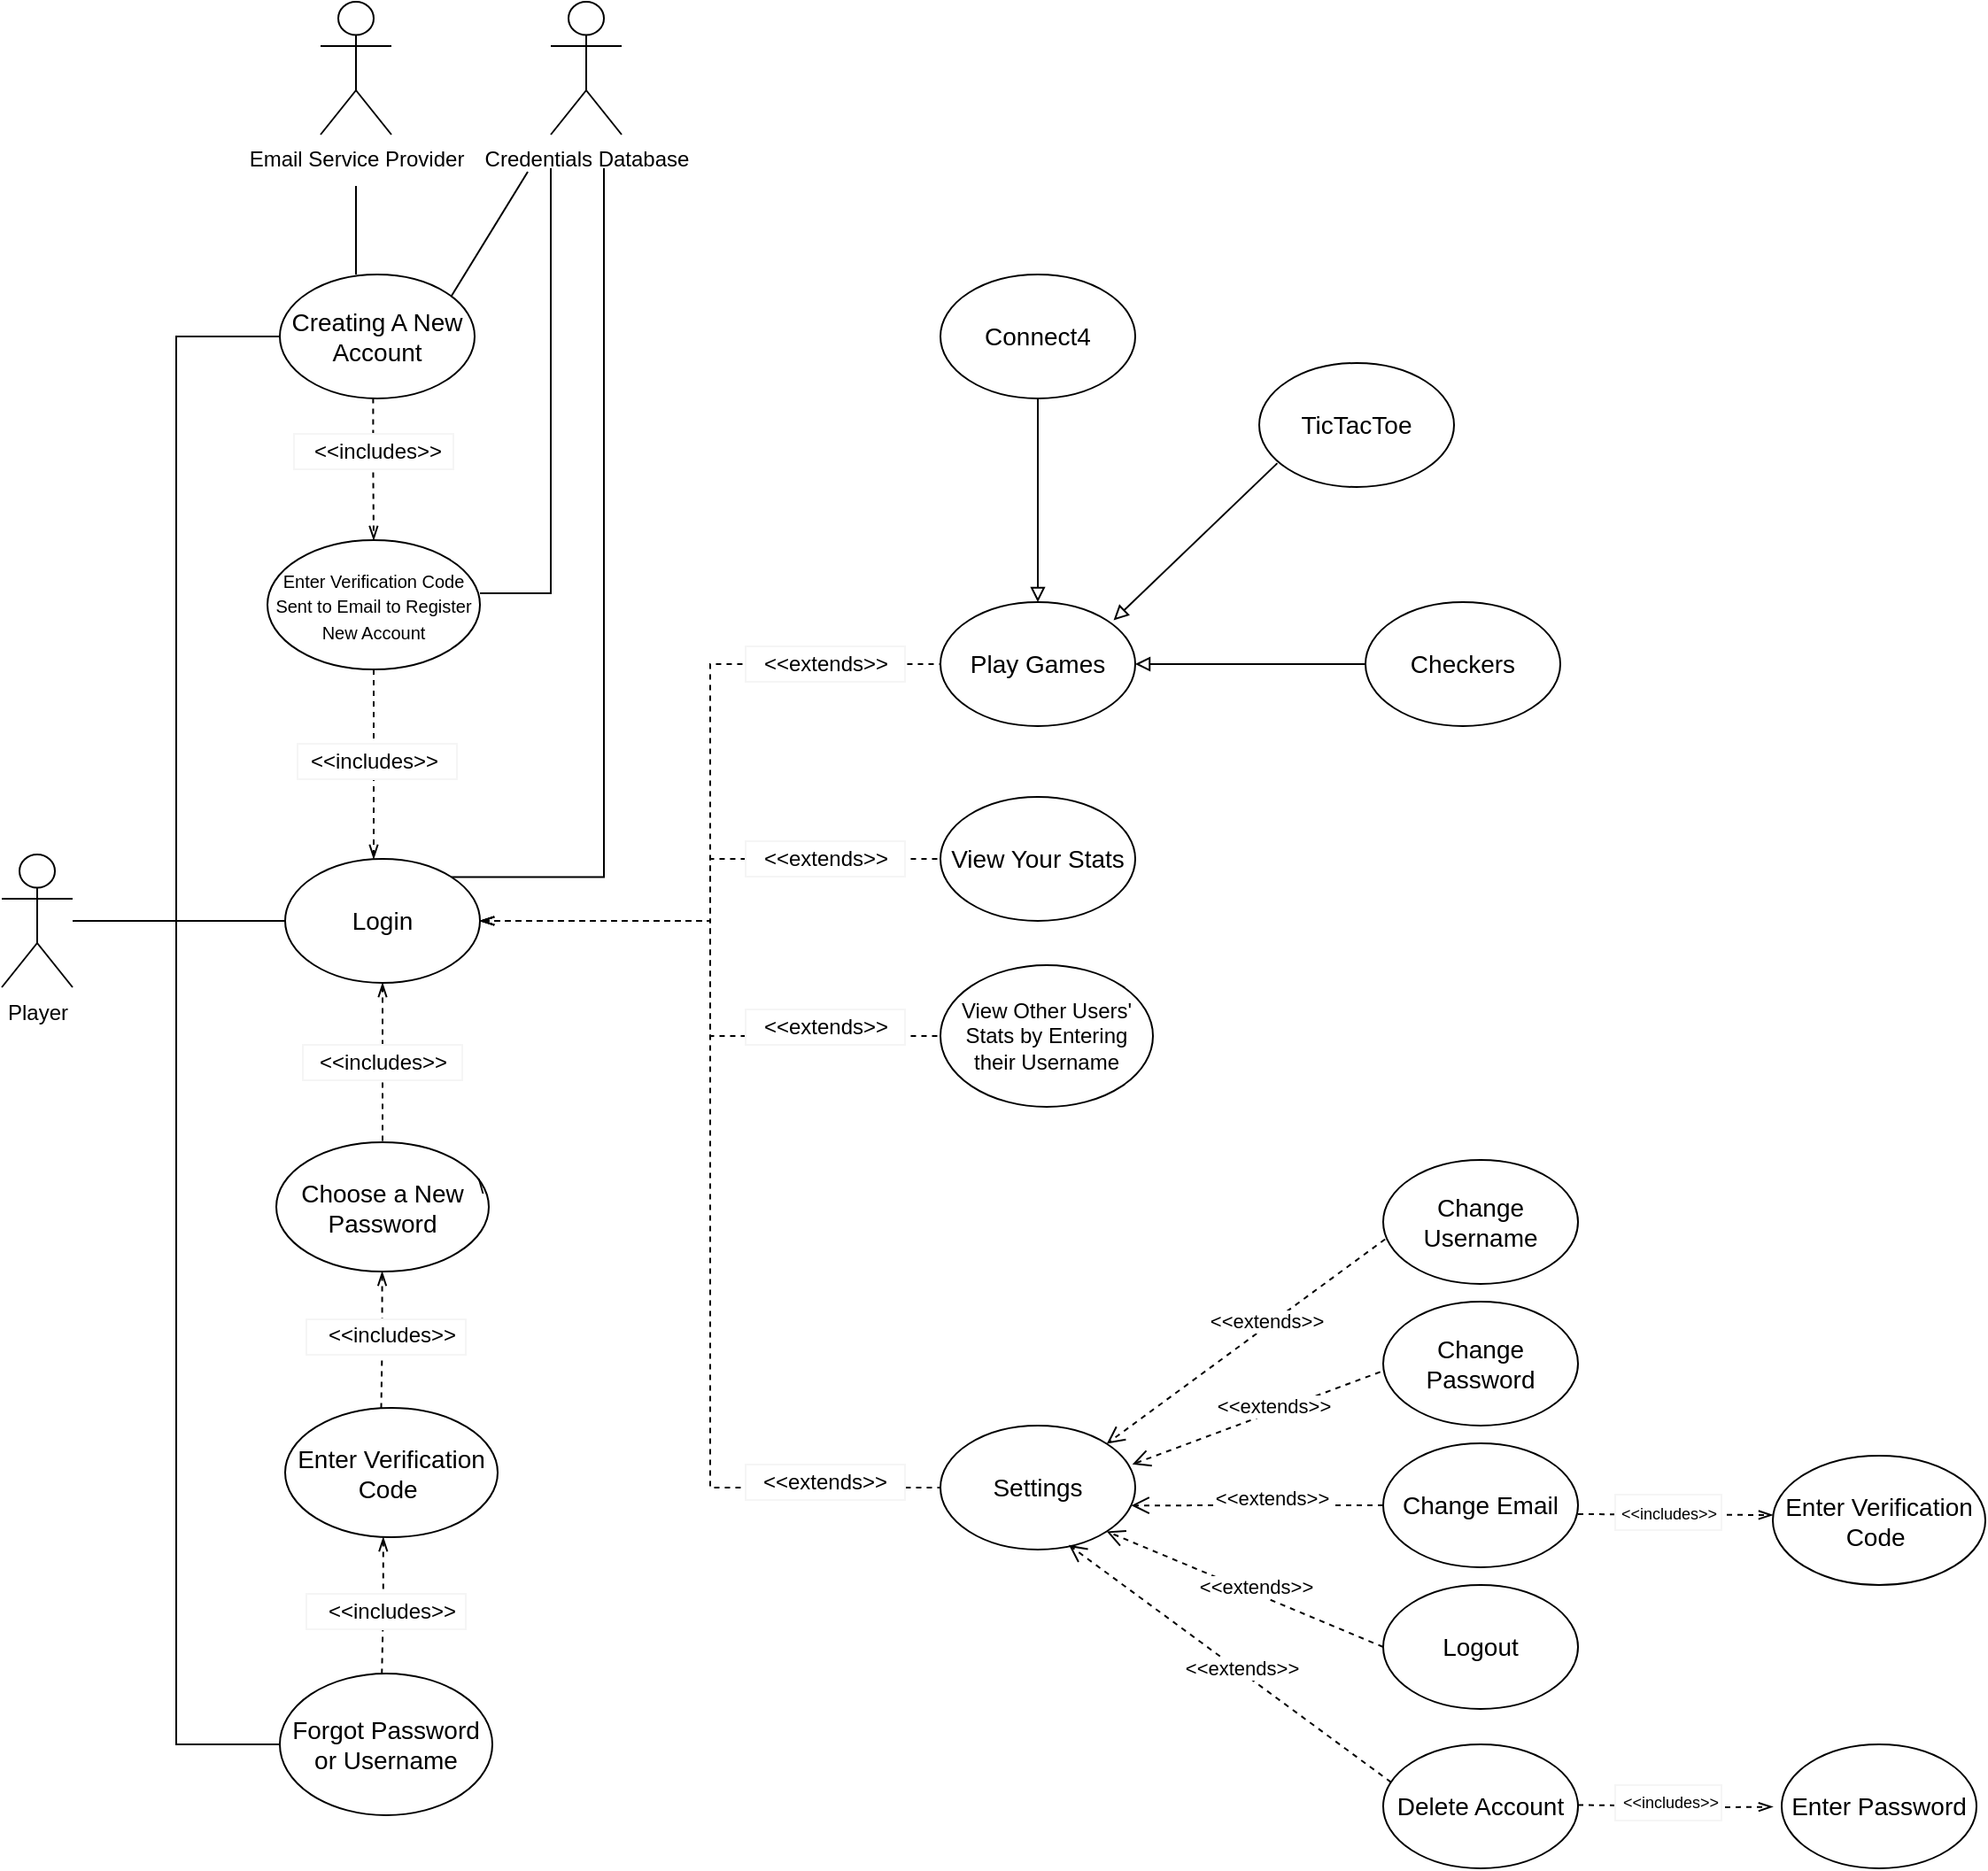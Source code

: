 <mxfile version="26.1.0">
  <diagram name="Page-1" id="gUZ5Bhf8hpHkQqqUEIgp">
    <mxGraphModel dx="1804" dy="1692" grid="1" gridSize="10" guides="1" tooltips="1" connect="1" arrows="1" fold="1" page="1" pageScale="1" pageWidth="850" pageHeight="1100" math="0" shadow="0">
      <root>
        <mxCell id="0" />
        <mxCell id="1" parent="0" />
        <mxCell id="hv0AoRBi-UAkbsu-fc5E-55" style="edgeStyle=orthogonalEdgeStyle;rounded=0;orthogonalLoop=1;jettySize=auto;html=1;entryX=0;entryY=0.5;entryDx=0;entryDy=0;endArrow=none;startFill=0;" parent="1" source="hv0AoRBi-UAkbsu-fc5E-2" target="hv0AoRBi-UAkbsu-fc5E-5" edge="1">
          <mxGeometry relative="1" as="geometry" />
        </mxCell>
        <mxCell id="hv0AoRBi-UAkbsu-fc5E-56" style="edgeStyle=orthogonalEdgeStyle;rounded=0;orthogonalLoop=1;jettySize=auto;html=1;entryX=0;entryY=0.5;entryDx=0;entryDy=0;endArrow=none;startFill=0;" parent="1" source="hv0AoRBi-UAkbsu-fc5E-2" target="hv0AoRBi-UAkbsu-fc5E-4" edge="1">
          <mxGeometry relative="1" as="geometry" />
        </mxCell>
        <mxCell id="hv0AoRBi-UAkbsu-fc5E-57" style="edgeStyle=orthogonalEdgeStyle;rounded=0;orthogonalLoop=1;jettySize=auto;html=1;entryX=0;entryY=0.5;entryDx=0;entryDy=0;endArrow=none;startFill=0;" parent="1" source="hv0AoRBi-UAkbsu-fc5E-2" target="hv0AoRBi-UAkbsu-fc5E-6" edge="1">
          <mxGeometry relative="1" as="geometry" />
        </mxCell>
        <mxCell id="hv0AoRBi-UAkbsu-fc5E-2" value="Player" style="shape=umlActor;verticalLabelPosition=bottom;verticalAlign=top;html=1;outlineConnect=0;" parent="1" vertex="1">
          <mxGeometry x="-40" y="227.5" width="40" height="75" as="geometry" />
        </mxCell>
        <mxCell id="hv0AoRBi-UAkbsu-fc5E-22" style="edgeStyle=orthogonalEdgeStyle;rounded=0;orthogonalLoop=1;jettySize=auto;html=1;exitX=1;exitY=0.5;exitDx=0;exitDy=0;entryX=0;entryY=0.5;entryDx=0;entryDy=0;dashed=1;startArrow=openThin;startFill=0;endArrow=none;" parent="1" source="hv0AoRBi-UAkbsu-fc5E-4" target="hv0AoRBi-UAkbsu-fc5E-18" edge="1">
          <mxGeometry relative="1" as="geometry" />
        </mxCell>
        <mxCell id="hv0AoRBi-UAkbsu-fc5E-23" style="edgeStyle=orthogonalEdgeStyle;rounded=0;orthogonalLoop=1;jettySize=auto;html=1;entryX=0;entryY=0.5;entryDx=0;entryDy=0;endArrow=none;startFill=0;startArrow=openThin;dashed=1;" parent="1" source="hv0AoRBi-UAkbsu-fc5E-4" target="hv0AoRBi-UAkbsu-fc5E-19" edge="1">
          <mxGeometry relative="1" as="geometry" />
        </mxCell>
        <mxCell id="hv0AoRBi-UAkbsu-fc5E-24" style="edgeStyle=orthogonalEdgeStyle;rounded=0;orthogonalLoop=1;jettySize=auto;html=1;entryX=0;entryY=0.5;entryDx=0;entryDy=0;dashed=1;endArrow=none;startFill=0;startArrow=openThin;" parent="1" source="hv0AoRBi-UAkbsu-fc5E-4" target="hv0AoRBi-UAkbsu-fc5E-20" edge="1">
          <mxGeometry relative="1" as="geometry" />
        </mxCell>
        <mxCell id="hv0AoRBi-UAkbsu-fc5E-25" style="edgeStyle=orthogonalEdgeStyle;rounded=0;orthogonalLoop=1;jettySize=auto;html=1;entryX=0;entryY=0.5;entryDx=0;entryDy=0;dashed=1;endArrow=none;startFill=0;startArrow=openThin;" parent="1" source="hv0AoRBi-UAkbsu-fc5E-4" target="hv0AoRBi-UAkbsu-fc5E-21" edge="1">
          <mxGeometry relative="1" as="geometry" />
        </mxCell>
        <mxCell id="hv0AoRBi-UAkbsu-fc5E-4" value="&lt;font style=&quot;font-size: 14px;&quot;&gt;Login&lt;/font&gt;" style="ellipse;whiteSpace=wrap;html=1;" parent="1" vertex="1">
          <mxGeometry x="120" y="230" width="110" height="70" as="geometry" />
        </mxCell>
        <mxCell id="hv0AoRBi-UAkbsu-fc5E-7" style="edgeStyle=orthogonalEdgeStyle;rounded=0;orthogonalLoop=1;jettySize=auto;html=1;endArrow=openThin;endFill=0;dashed=1;" parent="1" source="RwDEto-1E7bVGoXRoFTX-17" edge="1">
          <mxGeometry relative="1" as="geometry">
            <mxPoint x="170" y="230" as="targetPoint" />
          </mxGeometry>
        </mxCell>
        <mxCell id="hv0AoRBi-UAkbsu-fc5E-5" value="&lt;font style=&quot;font-size: 14px;&quot;&gt;Creating A New Account&lt;/font&gt;" style="ellipse;whiteSpace=wrap;html=1;" parent="1" vertex="1">
          <mxGeometry x="117" y="-100" width="110" height="70" as="geometry" />
        </mxCell>
        <mxCell id="hv0AoRBi-UAkbsu-fc5E-6" value="&lt;font style=&quot;font-size: 14px;&quot;&gt;Forgot Password or Username&lt;/font&gt;" style="ellipse;whiteSpace=wrap;html=1;" parent="1" vertex="1">
          <mxGeometry x="117" y="690" width="120" height="80" as="geometry" />
        </mxCell>
        <mxCell id="hv0AoRBi-UAkbsu-fc5E-13" style="edgeStyle=orthogonalEdgeStyle;rounded=0;orthogonalLoop=1;jettySize=auto;html=1;endArrow=none;endFill=0;dashed=1;startArrow=openThin;startFill=0;" parent="1" edge="1">
          <mxGeometry relative="1" as="geometry">
            <mxPoint x="175" y="300" as="sourcePoint" />
            <mxPoint x="175" y="390" as="targetPoint" />
          </mxGeometry>
        </mxCell>
        <mxCell id="hv0AoRBi-UAkbsu-fc5E-40" style="edgeStyle=orthogonalEdgeStyle;rounded=0;orthogonalLoop=1;jettySize=auto;html=1;entryX=0.5;entryY=1;entryDx=0;entryDy=0;endArrow=none;startFill=0;startArrow=block;" parent="1" source="hv0AoRBi-UAkbsu-fc5E-18" target="hv0AoRBi-UAkbsu-fc5E-37" edge="1">
          <mxGeometry relative="1" as="geometry" />
        </mxCell>
        <mxCell id="hv0AoRBi-UAkbsu-fc5E-18" value="&lt;span style=&quot;font-size: 14px;&quot;&gt;Play Games&lt;/span&gt;" style="ellipse;whiteSpace=wrap;html=1;" parent="1" vertex="1">
          <mxGeometry x="490" y="85" width="110" height="70" as="geometry" />
        </mxCell>
        <mxCell id="hv0AoRBi-UAkbsu-fc5E-19" value="&lt;span style=&quot;font-size: 14px;&quot;&gt;View Your Stats&lt;/span&gt;" style="ellipse;whiteSpace=wrap;html=1;" parent="1" vertex="1">
          <mxGeometry x="490" y="195" width="110" height="70" as="geometry" />
        </mxCell>
        <mxCell id="hv0AoRBi-UAkbsu-fc5E-20" value="&lt;font&gt;View Other Users&#39; Stats by Entering their Username&lt;/font&gt;" style="ellipse;whiteSpace=wrap;html=1;" parent="1" vertex="1">
          <mxGeometry x="490" y="290" width="120" height="80" as="geometry" />
        </mxCell>
        <mxCell id="hv0AoRBi-UAkbsu-fc5E-21" value="&lt;span style=&quot;font-size: 14px;&quot;&gt;Settings&lt;/span&gt;" style="ellipse;whiteSpace=wrap;html=1;" parent="1" vertex="1">
          <mxGeometry x="490" y="550" width="110" height="70" as="geometry" />
        </mxCell>
        <mxCell id="hv0AoRBi-UAkbsu-fc5E-27" value="" style="rounded=0;whiteSpace=wrap;html=1;shadow=0;fillColor=light-dark(#FFFFFF,var(--ge-dark-color, #121212));strokeColor=light-dark(#F5F5F5,#FFFFFF);" parent="1" vertex="1">
          <mxGeometry x="380" y="110" width="90" height="20" as="geometry" />
        </mxCell>
        <mxCell id="hv0AoRBi-UAkbsu-fc5E-28" value="&amp;lt;&amp;lt;extends&amp;gt;&amp;gt;" style="text;html=1;align=center;verticalAlign=middle;resizable=0;points=[];autosize=1;strokeColor=none;fillColor=none;" parent="1" vertex="1">
          <mxGeometry x="380" y="105" width="90" height="30" as="geometry" />
        </mxCell>
        <mxCell id="hv0AoRBi-UAkbsu-fc5E-31" value="" style="rounded=0;whiteSpace=wrap;html=1;shadow=0;fillColor=light-dark(#FFFFFF,var(--ge-dark-color, #121212));strokeColor=light-dark(#F5F5F5,#FFFFFF);" parent="1" vertex="1">
          <mxGeometry x="380" y="220" width="90" height="20" as="geometry" />
        </mxCell>
        <mxCell id="hv0AoRBi-UAkbsu-fc5E-32" value="&amp;lt;&amp;lt;extends&amp;gt;&amp;gt;" style="text;html=1;align=center;verticalAlign=middle;resizable=0;points=[];autosize=1;strokeColor=none;fillColor=none;" parent="1" vertex="1">
          <mxGeometry x="380" y="215" width="90" height="30" as="geometry" />
        </mxCell>
        <mxCell id="hv0AoRBi-UAkbsu-fc5E-33" value="" style="rounded=0;whiteSpace=wrap;html=1;shadow=0;fillColor=light-dark(#FFFFFF,var(--ge-dark-color, #121212));strokeColor=light-dark(#F5F5F5,#FFFFFF);" parent="1" vertex="1">
          <mxGeometry x="380" y="315" width="90" height="20" as="geometry" />
        </mxCell>
        <mxCell id="hv0AoRBi-UAkbsu-fc5E-34" value="&amp;lt;&amp;lt;extends&amp;gt;&amp;gt;" style="text;html=1;align=center;verticalAlign=middle;resizable=0;points=[];autosize=1;strokeColor=none;fillColor=none;" parent="1" vertex="1">
          <mxGeometry x="380" y="310" width="90" height="30" as="geometry" />
        </mxCell>
        <mxCell id="hv0AoRBi-UAkbsu-fc5E-35" value="&amp;lt;&amp;lt;extends&amp;gt;&amp;gt;" style="rounded=0;whiteSpace=wrap;html=1;shadow=0;fillColor=light-dark(#FFFFFF,var(--ge-dark-color, #121212));strokeColor=light-dark(#F5F5F5,#FFFFFF);" parent="1" vertex="1">
          <mxGeometry x="380" y="572" width="90" height="20" as="geometry" />
        </mxCell>
        <mxCell id="hv0AoRBi-UAkbsu-fc5E-37" value="&lt;span style=&quot;font-size: 14px;&quot;&gt;Connect4&lt;/span&gt;" style="ellipse;whiteSpace=wrap;html=1;" parent="1" vertex="1">
          <mxGeometry x="490" y="-100" width="110" height="70" as="geometry" />
        </mxCell>
        <mxCell id="hv0AoRBi-UAkbsu-fc5E-38" value="&lt;span style=&quot;font-size: 14px;&quot;&gt;TicTacToe&lt;/span&gt;" style="ellipse;whiteSpace=wrap;html=1;" parent="1" vertex="1">
          <mxGeometry x="670" y="-50" width="110" height="70" as="geometry" />
        </mxCell>
        <mxCell id="hv0AoRBi-UAkbsu-fc5E-48" style="edgeStyle=orthogonalEdgeStyle;rounded=0;orthogonalLoop=1;jettySize=auto;html=1;entryX=1;entryY=0.5;entryDx=0;entryDy=0;endArrow=block;startFill=0;startArrow=none;endFill=0;" parent="1" source="hv0AoRBi-UAkbsu-fc5E-39" target="hv0AoRBi-UAkbsu-fc5E-18" edge="1">
          <mxGeometry relative="1" as="geometry" />
        </mxCell>
        <mxCell id="hv0AoRBi-UAkbsu-fc5E-39" value="&lt;span style=&quot;font-size: 14px;&quot;&gt;Checkers&lt;/span&gt;" style="ellipse;whiteSpace=wrap;html=1;" parent="1" vertex="1">
          <mxGeometry x="730" y="85" width="110" height="70" as="geometry" />
        </mxCell>
        <mxCell id="hv0AoRBi-UAkbsu-fc5E-47" value="" style="endArrow=none;html=1;rounded=0;entryX=0.093;entryY=0.808;entryDx=0;entryDy=0;startFill=0;startArrow=block;exitX=1;exitY=0;exitDx=0;exitDy=0;entryPerimeter=0;" parent="1" target="hv0AoRBi-UAkbsu-fc5E-38" edge="1">
          <mxGeometry width="50" height="50" relative="1" as="geometry">
            <mxPoint x="587.781" y="95.251" as="sourcePoint" />
            <mxPoint x="659.999" y="9.999" as="targetPoint" />
          </mxGeometry>
        </mxCell>
        <mxCell id="hv0AoRBi-UAkbsu-fc5E-58" value="Credentials Database" style="shape=umlActor;verticalLabelPosition=bottom;verticalAlign=top;html=1;outlineConnect=0;" parent="1" vertex="1">
          <mxGeometry x="270" y="-254" width="40" height="75" as="geometry" />
        </mxCell>
        <mxCell id="hv0AoRBi-UAkbsu-fc5E-59" style="edgeStyle=orthogonalEdgeStyle;rounded=0;orthogonalLoop=1;jettySize=auto;html=1;exitX=1;exitY=0;exitDx=0;exitDy=0;endArrow=none;startFill=0;" parent="1" source="hv0AoRBi-UAkbsu-fc5E-4" edge="1">
          <mxGeometry relative="1" as="geometry">
            <mxPoint x="300" y="-160" as="targetPoint" />
            <Array as="points">
              <mxPoint x="300" y="240" />
              <mxPoint x="300" y="-150" />
            </Array>
          </mxGeometry>
        </mxCell>
        <mxCell id="hv0AoRBi-UAkbsu-fc5E-60" value="&lt;span style=&quot;font-size: 14px;&quot;&gt;Change Username&lt;/span&gt;" style="ellipse;whiteSpace=wrap;html=1;" parent="1" vertex="1">
          <mxGeometry x="740" y="400" width="110" height="70" as="geometry" />
        </mxCell>
        <mxCell id="1UMPwWOg4Kr4Hqtccibb-7" value="&amp;lt;&amp;lt;extends&amp;gt;&amp;gt;" style="html=1;verticalAlign=bottom;endArrow=open;dashed=1;endSize=8;curved=0;rounded=0;exitX=0.01;exitY=0.639;exitDx=0;exitDy=0;entryX=1;entryY=0;entryDx=0;entryDy=0;exitPerimeter=0;" parent="1" source="hv0AoRBi-UAkbsu-fc5E-60" target="hv0AoRBi-UAkbsu-fc5E-21" edge="1">
          <mxGeometry x="-0.108" y="5" relative="1" as="geometry">
            <mxPoint x="740.0" y="435" as="sourcePoint" />
            <mxPoint x="580" y="480" as="targetPoint" />
            <mxPoint as="offset" />
          </mxGeometry>
        </mxCell>
        <mxCell id="1UMPwWOg4Kr4Hqtccibb-8" value="&lt;span style=&quot;font-size: 14px;&quot;&gt;Change Password&lt;/span&gt;" style="ellipse;whiteSpace=wrap;html=1;" parent="1" vertex="1">
          <mxGeometry x="740" y="480" width="110" height="70" as="geometry" />
        </mxCell>
        <mxCell id="1UMPwWOg4Kr4Hqtccibb-9" value="&lt;span style=&quot;font-size: 14px;&quot;&gt;Change Email&lt;/span&gt;" style="ellipse;whiteSpace=wrap;html=1;" parent="1" vertex="1">
          <mxGeometry x="740" y="560" width="110" height="70" as="geometry" />
        </mxCell>
        <mxCell id="1UMPwWOg4Kr4Hqtccibb-10" value="&lt;span style=&quot;font-size: 14px;&quot;&gt;Logout&lt;/span&gt;" style="ellipse;whiteSpace=wrap;html=1;" parent="1" vertex="1">
          <mxGeometry x="740" y="640" width="110" height="70" as="geometry" />
        </mxCell>
        <mxCell id="1UMPwWOg4Kr4Hqtccibb-13" value="&amp;lt;&amp;lt;extends&amp;gt;&amp;gt;" style="html=1;verticalAlign=bottom;endArrow=open;dashed=1;endSize=8;curved=0;rounded=0;exitX=-0.015;exitY=0.567;exitDx=0;exitDy=0;entryX=0.985;entryY=0.313;entryDx=0;entryDy=0;exitPerimeter=0;entryPerimeter=0;" parent="1" source="1UMPwWOg4Kr4Hqtccibb-8" target="hv0AoRBi-UAkbsu-fc5E-21" edge="1">
          <mxGeometry x="-0.108" y="5" relative="1" as="geometry">
            <mxPoint x="756" y="459" as="sourcePoint" />
            <mxPoint x="600" y="560" as="targetPoint" />
            <mxPoint as="offset" />
          </mxGeometry>
        </mxCell>
        <mxCell id="1UMPwWOg4Kr4Hqtccibb-14" value="&amp;lt;&amp;lt;extends&amp;gt;&amp;gt;" style="html=1;verticalAlign=bottom;endArrow=open;dashed=1;endSize=8;curved=0;rounded=0;exitX=0;exitY=0.5;exitDx=0;exitDy=0;entryX=0.98;entryY=0.644;entryDx=0;entryDy=0;entryPerimeter=0;" parent="1" source="1UMPwWOg4Kr4Hqtccibb-9" target="hv0AoRBi-UAkbsu-fc5E-21" edge="1">
          <mxGeometry x="-0.108" y="5" relative="1" as="geometry">
            <mxPoint x="730" y="544" as="sourcePoint" />
            <mxPoint x="592" y="584" as="targetPoint" />
            <mxPoint as="offset" />
          </mxGeometry>
        </mxCell>
        <mxCell id="1UMPwWOg4Kr4Hqtccibb-15" value="&amp;lt;&amp;lt;extends&amp;gt;&amp;gt;" style="html=1;verticalAlign=bottom;endArrow=open;dashed=1;endSize=8;curved=0;rounded=0;exitX=0;exitY=0.5;exitDx=0;exitDy=0;entryX=1;entryY=1;entryDx=0;entryDy=0;" parent="1" source="1UMPwWOg4Kr4Hqtccibb-10" target="hv0AoRBi-UAkbsu-fc5E-21" edge="1">
          <mxGeometry x="-0.108" y="5" relative="1" as="geometry">
            <mxPoint x="740" y="670" as="sourcePoint" />
            <mxPoint x="584" y="771" as="targetPoint" />
            <mxPoint as="offset" />
          </mxGeometry>
        </mxCell>
        <mxCell id="1UMPwWOg4Kr4Hqtccibb-16" value="&lt;span style=&quot;font-size: 14px;&quot;&gt;Delete Account&lt;/span&gt;" style="ellipse;whiteSpace=wrap;html=1;" parent="1" vertex="1">
          <mxGeometry x="740" y="730" width="110" height="70" as="geometry" />
        </mxCell>
        <mxCell id="1UMPwWOg4Kr4Hqtccibb-17" value="&amp;lt;&amp;lt;extends&amp;gt;&amp;gt;" style="html=1;verticalAlign=bottom;endArrow=open;dashed=1;endSize=8;curved=0;rounded=0;exitX=0.041;exitY=0.306;exitDx=0;exitDy=0;entryX=0.659;entryY=0.963;entryDx=0;entryDy=0;entryPerimeter=0;exitPerimeter=0;" parent="1" source="1UMPwWOg4Kr4Hqtccibb-16" target="hv0AoRBi-UAkbsu-fc5E-21" edge="1">
          <mxGeometry x="-0.108" y="5" relative="1" as="geometry">
            <mxPoint x="740" y="765" as="sourcePoint" />
            <mxPoint x="584" y="680" as="targetPoint" />
            <mxPoint as="offset" />
          </mxGeometry>
        </mxCell>
        <mxCell id="RwDEto-1E7bVGoXRoFTX-5" style="edgeStyle=orthogonalEdgeStyle;rounded=0;orthogonalLoop=1;jettySize=auto;html=1;exitX=1;exitY=1;exitDx=0;exitDy=0;" parent="1" source="RwDEto-1E7bVGoXRoFTX-1" edge="1">
          <mxGeometry relative="1" as="geometry">
            <mxPoint x="222.842" y="580" as="targetPoint" />
          </mxGeometry>
        </mxCell>
        <mxCell id="RwDEto-1E7bVGoXRoFTX-1" value="&lt;font style=&quot;font-size: 14px;&quot;&gt;Enter Verification Code&amp;nbsp;&lt;/font&gt;" style="ellipse;whiteSpace=wrap;html=1;" parent="1" vertex="1">
          <mxGeometry x="120" y="540" width="120" height="73" as="geometry" />
        </mxCell>
        <mxCell id="RwDEto-1E7bVGoXRoFTX-2" value="&lt;font style=&quot;font-size: 14px;&quot;&gt;Choose a New Password&lt;/font&gt;" style="ellipse;whiteSpace=wrap;html=1;" parent="1" vertex="1">
          <mxGeometry x="115" y="390" width="120" height="73" as="geometry" />
        </mxCell>
        <mxCell id="RwDEto-1E7bVGoXRoFTX-6" style="edgeStyle=orthogonalEdgeStyle;rounded=0;orthogonalLoop=1;jettySize=auto;html=1;endArrow=none;endFill=0;dashed=1;startArrow=openThin;startFill=0;entryX=0.452;entryY=0;entryDx=0;entryDy=0;entryPerimeter=0;" parent="1" target="RwDEto-1E7bVGoXRoFTX-1" edge="1">
          <mxGeometry relative="1" as="geometry">
            <mxPoint x="174.77" y="463" as="sourcePoint" />
            <mxPoint x="174.77" y="553" as="targetPoint" />
            <Array as="points">
              <mxPoint x="175" y="503" />
              <mxPoint x="174" y="503" />
            </Array>
          </mxGeometry>
        </mxCell>
        <mxCell id="RwDEto-1E7bVGoXRoFTX-8" value="\" style="text;html=1;align=center;verticalAlign=middle;resizable=0;points=[];autosize=1;strokeColor=none;fillColor=none;" parent="1" vertex="1">
          <mxGeometry x="215" y="400" width="30" height="30" as="geometry" />
        </mxCell>
        <mxCell id="RwDEto-1E7bVGoXRoFTX-10" value="" style="rounded=0;whiteSpace=wrap;html=1;shadow=0;fillColor=light-dark(#FFFFFF,var(--ge-dark-color, #121212));strokeColor=light-dark(#F5F5F5,#FFFFFF);" parent="1" vertex="1">
          <mxGeometry x="130" y="335" width="90" height="20" as="geometry" />
        </mxCell>
        <mxCell id="hv0AoRBi-UAkbsu-fc5E-15" value="&amp;lt;&amp;lt;includes&amp;gt;&amp;gt;" style="text;html=1;align=center;verticalAlign=middle;resizable=0;points=[];autosize=1;strokeColor=none;fillColor=none;" parent="1" vertex="1">
          <mxGeometry x="125" y="330" width="100" height="30" as="geometry" />
        </mxCell>
        <mxCell id="RwDEto-1E7bVGoXRoFTX-11" value="" style="rounded=0;whiteSpace=wrap;html=1;shadow=0;fillColor=light-dark(#FFFFFF,var(--ge-dark-color, #121212));strokeColor=light-dark(#F5F5F5,#FFFFFF);" parent="1" vertex="1">
          <mxGeometry x="132" y="490" width="90" height="20" as="geometry" />
        </mxCell>
        <mxCell id="RwDEto-1E7bVGoXRoFTX-7" value="&amp;lt;&amp;lt;includes&amp;gt;&amp;gt;" style="text;html=1;align=center;verticalAlign=middle;resizable=0;points=[];autosize=1;strokeColor=none;fillColor=none;" parent="1" vertex="1">
          <mxGeometry x="130" y="484" width="100" height="30" as="geometry" />
        </mxCell>
        <mxCell id="RwDEto-1E7bVGoXRoFTX-13" style="edgeStyle=orthogonalEdgeStyle;rounded=0;orthogonalLoop=1;jettySize=auto;html=1;endArrow=none;endFill=0;dashed=1;startArrow=openThin;startFill=0;entryX=0.452;entryY=0;entryDx=0;entryDy=0;entryPerimeter=0;" parent="1" edge="1">
          <mxGeometry relative="1" as="geometry">
            <mxPoint x="175.39" y="613" as="sourcePoint" />
            <mxPoint x="174.62" y="690" as="targetPoint" />
            <Array as="points">
              <mxPoint x="175.62" y="653" />
              <mxPoint x="174.62" y="653" />
            </Array>
          </mxGeometry>
        </mxCell>
        <mxCell id="RwDEto-1E7bVGoXRoFTX-16" value="&lt;font style=&quot;font-size: 14px;&quot;&gt;Enter Verification Code&amp;nbsp;&lt;/font&gt;" style="ellipse;whiteSpace=wrap;html=1;" parent="1" vertex="1">
          <mxGeometry x="960" y="567" width="120" height="73" as="geometry" />
        </mxCell>
        <mxCell id="RwDEto-1E7bVGoXRoFTX-18" value="" style="edgeStyle=orthogonalEdgeStyle;rounded=0;orthogonalLoop=1;jettySize=auto;html=1;endArrow=openThin;endFill=0;dashed=1;entryX=0.5;entryY=0;entryDx=0;entryDy=0;exitX=0.479;exitY=0.997;exitDx=0;exitDy=0;exitPerimeter=0;" parent="1" source="hv0AoRBi-UAkbsu-fc5E-5" target="RwDEto-1E7bVGoXRoFTX-17" edge="1">
          <mxGeometry relative="1" as="geometry">
            <mxPoint x="172" y="-30" as="sourcePoint" />
            <mxPoint x="175" y="230" as="targetPoint" />
          </mxGeometry>
        </mxCell>
        <mxCell id="RwDEto-1E7bVGoXRoFTX-17" value="&lt;font style=&quot;font-size: 10px;&quot;&gt;Enter Verification Code Sent to Email to Register New Account&lt;/font&gt;" style="ellipse;whiteSpace=wrap;html=1;" parent="1" vertex="1">
          <mxGeometry x="110" y="50" width="120" height="73" as="geometry" />
        </mxCell>
        <mxCell id="RwDEto-1E7bVGoXRoFTX-22" value="" style="rounded=0;whiteSpace=wrap;html=1;shadow=0;fillColor=light-dark(#FFFFFF,var(--ge-dark-color, #121212));strokeColor=light-dark(#F5F5F5,#FFFFFF);" parent="1" vertex="1">
          <mxGeometry x="127" y="165" width="90" height="20" as="geometry" />
        </mxCell>
        <mxCell id="hv0AoRBi-UAkbsu-fc5E-12" value="&amp;lt;&amp;lt;includes&amp;gt;&amp;gt;" style="text;html=1;align=center;verticalAlign=middle;resizable=0;points=[];autosize=1;strokeColor=none;fillColor=none;" parent="1" vertex="1">
          <mxGeometry x="120" y="160" width="100" height="30" as="geometry" />
        </mxCell>
        <mxCell id="hv0AoRBi-UAkbsu-fc5E-11" value="" style="rounded=0;whiteSpace=wrap;html=1;shadow=0;fillColor=light-dark(#FFFFFF,var(--ge-dark-color, #121212));strokeColor=light-dark(#F5F5F5,#FFFFFF);" parent="1" vertex="1">
          <mxGeometry x="125" y="-10" width="90" height="20" as="geometry" />
        </mxCell>
        <mxCell id="RwDEto-1E7bVGoXRoFTX-24" value="&amp;lt;&amp;lt;includes&amp;gt;&amp;gt;" style="text;html=1;align=center;verticalAlign=middle;resizable=0;points=[];autosize=1;strokeColor=none;fillColor=none;" parent="1" vertex="1">
          <mxGeometry x="122" y="-15" width="100" height="30" as="geometry" />
        </mxCell>
        <mxCell id="RwDEto-1E7bVGoXRoFTX-27" value="" style="rounded=0;whiteSpace=wrap;html=1;shadow=0;fillColor=light-dark(#FFFFFF,var(--ge-dark-color, #121212));strokeColor=light-dark(#F5F5F5,#FFFFFF);" parent="1" vertex="1">
          <mxGeometry x="132" y="645" width="90" height="20" as="geometry" />
        </mxCell>
        <mxCell id="RwDEto-1E7bVGoXRoFTX-14" value="&amp;lt;&amp;lt;includes&amp;gt;&amp;gt;" style="text;html=1;align=center;verticalAlign=middle;resizable=0;points=[];autosize=1;strokeColor=none;fillColor=none;" parent="1" vertex="1">
          <mxGeometry x="130" y="640" width="100" height="30" as="geometry" />
        </mxCell>
        <mxCell id="RwDEto-1E7bVGoXRoFTX-28" value="" style="edgeStyle=orthogonalEdgeStyle;rounded=0;orthogonalLoop=1;jettySize=auto;html=1;endArrow=openThin;endFill=0;dashed=1;entryX=0;entryY=0.459;entryDx=0;entryDy=0;entryPerimeter=0;" parent="1" target="RwDEto-1E7bVGoXRoFTX-16" edge="1">
          <mxGeometry relative="1" as="geometry">
            <mxPoint x="850" y="600" as="sourcePoint" />
            <mxPoint x="900" y="625" as="targetPoint" />
          </mxGeometry>
        </mxCell>
        <mxCell id="RwDEto-1E7bVGoXRoFTX-29" value="" style="rounded=0;whiteSpace=wrap;html=1;shadow=0;fillColor=light-dark(#FFFFFF,var(--ge-dark-color, #121212));strokeColor=light-dark(#F5F5F5,#FFFFFF);" parent="1" vertex="1">
          <mxGeometry x="871" y="589" width="60" height="20" as="geometry" />
        </mxCell>
        <mxCell id="RwDEto-1E7bVGoXRoFTX-26" value="&lt;font style=&quot;font-size: 9px;&quot;&gt;&amp;lt;&amp;lt;includes&amp;gt;&amp;gt;&lt;/font&gt;" style="text;html=1;align=center;verticalAlign=middle;resizable=0;points=[];autosize=1;strokeColor=none;fillColor=none;" parent="1" vertex="1">
          <mxGeometry x="861" y="584" width="80" height="30" as="geometry" />
        </mxCell>
        <mxCell id="RwDEto-1E7bVGoXRoFTX-30" value="&lt;span style=&quot;font-size: 14px;&quot;&gt;Enter Password&lt;/span&gt;" style="ellipse;whiteSpace=wrap;html=1;" parent="1" vertex="1">
          <mxGeometry x="965" y="730" width="110" height="70" as="geometry" />
        </mxCell>
        <mxCell id="RwDEto-1E7bVGoXRoFTX-33" value="" style="edgeStyle=orthogonalEdgeStyle;rounded=0;orthogonalLoop=1;jettySize=auto;html=1;endArrow=openThin;endFill=0;dashed=1;entryX=0;entryY=0.459;entryDx=0;entryDy=0;entryPerimeter=0;" parent="1" edge="1">
          <mxGeometry relative="1" as="geometry">
            <mxPoint x="850" y="764.25" as="sourcePoint" />
            <mxPoint x="960" y="765.25" as="targetPoint" />
          </mxGeometry>
        </mxCell>
        <mxCell id="RwDEto-1E7bVGoXRoFTX-35" value="" style="rounded=0;whiteSpace=wrap;html=1;shadow=0;fillColor=light-dark(#FFFFFF,var(--ge-dark-color, #121212));strokeColor=light-dark(#F5F5F5,#FFFFFF);" parent="1" vertex="1">
          <mxGeometry x="871" y="753" width="60" height="20" as="geometry" />
        </mxCell>
        <mxCell id="RwDEto-1E7bVGoXRoFTX-34" value="&lt;font style=&quot;font-size: 9px;&quot;&gt;&amp;lt;&amp;lt;includes&amp;gt;&amp;gt;&lt;/font&gt;" style="text;html=1;align=center;verticalAlign=middle;resizable=0;points=[];autosize=1;strokeColor=none;fillColor=none;" parent="1" vertex="1">
          <mxGeometry x="862" y="747" width="80" height="30" as="geometry" />
        </mxCell>
        <mxCell id="rSjId-Dy7etV3kse1tsj-1" value="" style="endArrow=none;html=1;rounded=0;" parent="1" edge="1">
          <mxGeometry width="50" height="50" relative="1" as="geometry">
            <mxPoint x="230" y="80" as="sourcePoint" />
            <mxPoint x="270" y="-160" as="targetPoint" />
            <Array as="points">
              <mxPoint x="270" y="80" />
            </Array>
          </mxGeometry>
        </mxCell>
        <mxCell id="rSjId-Dy7etV3kse1tsj-4" value="Email Service Provider" style="shape=umlActor;verticalLabelPosition=bottom;verticalAlign=top;html=1;outlineConnect=0;" parent="1" vertex="1">
          <mxGeometry x="140" y="-254" width="40" height="75" as="geometry" />
        </mxCell>
        <mxCell id="rSjId-Dy7etV3kse1tsj-5" value="" style="endArrow=none;html=1;rounded=0;" parent="1" edge="1">
          <mxGeometry width="50" height="50" relative="1" as="geometry">
            <mxPoint x="160" y="-100" as="sourcePoint" />
            <mxPoint x="160" y="-150" as="targetPoint" />
          </mxGeometry>
        </mxCell>
        <mxCell id="VBX6fEAYdCznubejF_DD-1" value="" style="endArrow=none;html=1;rounded=0;" parent="1" edge="1">
          <mxGeometry width="50" height="50" relative="1" as="geometry">
            <mxPoint x="214" y="-88" as="sourcePoint" />
            <mxPoint x="257" y="-158" as="targetPoint" />
          </mxGeometry>
        </mxCell>
      </root>
    </mxGraphModel>
  </diagram>
</mxfile>
